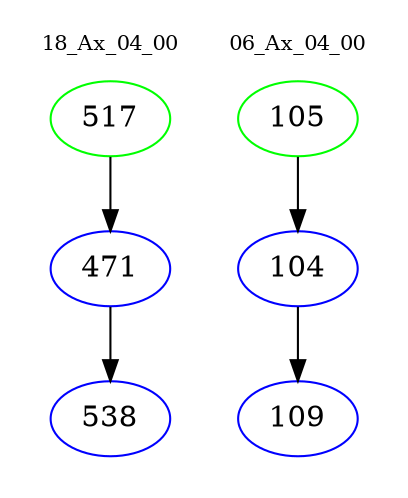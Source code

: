 digraph{
subgraph cluster_0 {
color = white
label = "18_Ax_04_00";
fontsize=10;
T0_517 [label="517", color="green"]
T0_517 -> T0_471 [color="black"]
T0_471 [label="471", color="blue"]
T0_471 -> T0_538 [color="black"]
T0_538 [label="538", color="blue"]
}
subgraph cluster_1 {
color = white
label = "06_Ax_04_00";
fontsize=10;
T1_105 [label="105", color="green"]
T1_105 -> T1_104 [color="black"]
T1_104 [label="104", color="blue"]
T1_104 -> T1_109 [color="black"]
T1_109 [label="109", color="blue"]
}
}
